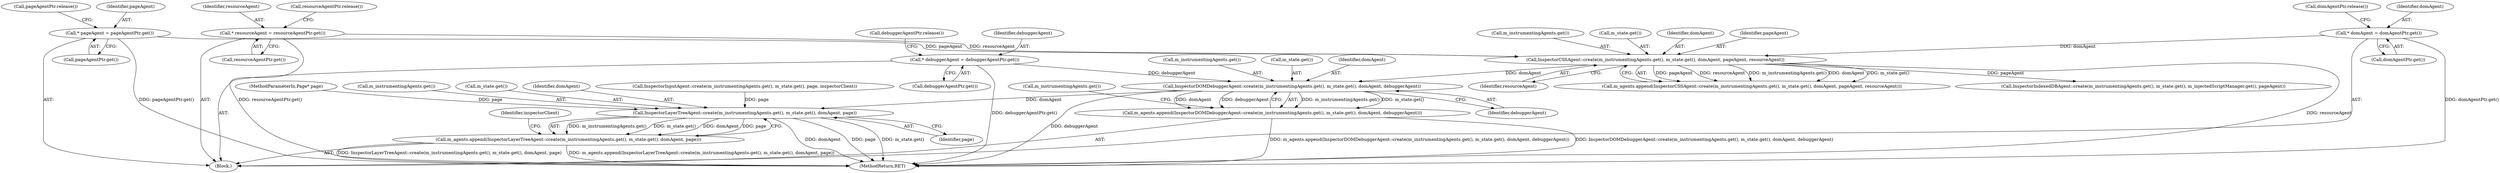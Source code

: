 digraph "0_Chrome_d4cd2b2c0953ad7e9fa988c234eb9361be80fe81@API" {
"1000203" [label="(Call,InspectorDOMDebuggerAgent::create(m_instrumentingAgents.get(), m_state.get(), domAgent, debuggerAgent))"];
"1000132" [label="(Call,InspectorCSSAgent::create(m_instrumentingAgents.get(), m_state.get(), domAgent, pageAgent, resourceAgent))"];
"1000119" [label="(Call,* domAgent = domAgentPtr.get())"];
"1000112" [label="(Call,* pageAgent = pageAgentPtr.get())"];
"1000126" [label="(Call,* resourceAgent = resourceAgentPtr.get())"];
"1000197" [label="(Call,* debuggerAgent = debuggerAgentPtr.get())"];
"1000202" [label="(Call,m_agents.append(InspectorDOMDebuggerAgent::create(m_instrumentingAgents.get(), m_state.get(), domAgent, debuggerAgent)))"];
"1000236" [label="(Call,InspectorLayerTreeAgent::create(m_instrumentingAgents.get(), m_state.get(), domAgent, page))"];
"1000235" [label="(Call,m_agents.append(InspectorLayerTreeAgent::create(m_instrumentingAgents.get(), m_state.get(), domAgent, page)))"];
"1000204" [label="(Call,m_instrumentingAgents.get())"];
"1000133" [label="(Call,m_instrumentingAgents.get())"];
"1000143" [label="(Call,InspectorIndexedDBAgent::create(m_instrumentingAgents.get(), m_state.get(), m_injectedScriptManager.get(), pageAgent))"];
"1000116" [label="(Call,pageAgentPtr.release())"];
"1000239" [label="(Identifier,domAgent)"];
"1000114" [label="(Call,pageAgentPtr.get())"];
"1000137" [label="(Identifier,resourceAgent)"];
"1000128" [label="(Call,resourceAgentPtr.get())"];
"1000134" [label="(Call,m_state.get())"];
"1000123" [label="(Call,domAgentPtr.release())"];
"1000210" [label="(Call,m_instrumentingAgents.get())"];
"1000203" [label="(Call,InspectorDOMDebuggerAgent::create(m_instrumentingAgents.get(), m_state.get(), domAgent, debuggerAgent))"];
"1000247" [label="(MethodReturn,RET)"];
"1000119" [label="(Call,* domAgent = domAgentPtr.get())"];
"1000230" [label="(Call,InspectorInputAgent::create(m_instrumentingAgents.get(), m_state.get(), page, inspectorClient))"];
"1000198" [label="(Identifier,debuggerAgent)"];
"1000120" [label="(Identifier,domAgent)"];
"1000240" [label="(Identifier,page)"];
"1000127" [label="(Identifier,resourceAgent)"];
"1000197" [label="(Call,* debuggerAgent = debuggerAgentPtr.get())"];
"1000126" [label="(Call,* resourceAgent = resourceAgentPtr.get())"];
"1000130" [label="(Call,resourceAgentPtr.release())"];
"1000205" [label="(Call,m_state.get())"];
"1000236" [label="(Call,InspectorLayerTreeAgent::create(m_instrumentingAgents.get(), m_state.get(), domAgent, page))"];
"1000201" [label="(Call,debuggerAgentPtr.release())"];
"1000135" [label="(Identifier,domAgent)"];
"1000103" [label="(Block,)"];
"1000121" [label="(Call,domAgentPtr.get())"];
"1000112" [label="(Call,* pageAgent = pageAgentPtr.get())"];
"1000235" [label="(Call,m_agents.append(InspectorLayerTreeAgent::create(m_instrumentingAgents.get(), m_state.get(), domAgent, page)))"];
"1000101" [label="(MethodParameterIn,Page* page)"];
"1000242" [label="(Identifier,inspectorClient)"];
"1000237" [label="(Call,m_instrumentingAgents.get())"];
"1000206" [label="(Identifier,domAgent)"];
"1000113" [label="(Identifier,pageAgent)"];
"1000238" [label="(Call,m_state.get())"];
"1000132" [label="(Call,InspectorCSSAgent::create(m_instrumentingAgents.get(), m_state.get(), domAgent, pageAgent, resourceAgent))"];
"1000202" [label="(Call,m_agents.append(InspectorDOMDebuggerAgent::create(m_instrumentingAgents.get(), m_state.get(), domAgent, debuggerAgent)))"];
"1000131" [label="(Call,m_agents.append(InspectorCSSAgent::create(m_instrumentingAgents.get(), m_state.get(), domAgent, pageAgent, resourceAgent)))"];
"1000199" [label="(Call,debuggerAgentPtr.get())"];
"1000207" [label="(Identifier,debuggerAgent)"];
"1000136" [label="(Identifier,pageAgent)"];
"1000203" -> "1000202"  [label="AST: "];
"1000203" -> "1000207"  [label="CFG: "];
"1000204" -> "1000203"  [label="AST: "];
"1000205" -> "1000203"  [label="AST: "];
"1000206" -> "1000203"  [label="AST: "];
"1000207" -> "1000203"  [label="AST: "];
"1000202" -> "1000203"  [label="CFG: "];
"1000203" -> "1000247"  [label="DDG: debuggerAgent"];
"1000203" -> "1000202"  [label="DDG: m_instrumentingAgents.get()"];
"1000203" -> "1000202"  [label="DDG: m_state.get()"];
"1000203" -> "1000202"  [label="DDG: domAgent"];
"1000203" -> "1000202"  [label="DDG: debuggerAgent"];
"1000132" -> "1000203"  [label="DDG: domAgent"];
"1000197" -> "1000203"  [label="DDG: debuggerAgent"];
"1000203" -> "1000236"  [label="DDG: domAgent"];
"1000132" -> "1000131"  [label="AST: "];
"1000132" -> "1000137"  [label="CFG: "];
"1000133" -> "1000132"  [label="AST: "];
"1000134" -> "1000132"  [label="AST: "];
"1000135" -> "1000132"  [label="AST: "];
"1000136" -> "1000132"  [label="AST: "];
"1000137" -> "1000132"  [label="AST: "];
"1000131" -> "1000132"  [label="CFG: "];
"1000132" -> "1000247"  [label="DDG: resourceAgent"];
"1000132" -> "1000131"  [label="DDG: pageAgent"];
"1000132" -> "1000131"  [label="DDG: resourceAgent"];
"1000132" -> "1000131"  [label="DDG: m_instrumentingAgents.get()"];
"1000132" -> "1000131"  [label="DDG: domAgent"];
"1000132" -> "1000131"  [label="DDG: m_state.get()"];
"1000119" -> "1000132"  [label="DDG: domAgent"];
"1000112" -> "1000132"  [label="DDG: pageAgent"];
"1000126" -> "1000132"  [label="DDG: resourceAgent"];
"1000132" -> "1000143"  [label="DDG: pageAgent"];
"1000119" -> "1000103"  [label="AST: "];
"1000119" -> "1000121"  [label="CFG: "];
"1000120" -> "1000119"  [label="AST: "];
"1000121" -> "1000119"  [label="AST: "];
"1000123" -> "1000119"  [label="CFG: "];
"1000119" -> "1000247"  [label="DDG: domAgentPtr.get()"];
"1000112" -> "1000103"  [label="AST: "];
"1000112" -> "1000114"  [label="CFG: "];
"1000113" -> "1000112"  [label="AST: "];
"1000114" -> "1000112"  [label="AST: "];
"1000116" -> "1000112"  [label="CFG: "];
"1000112" -> "1000247"  [label="DDG: pageAgentPtr.get()"];
"1000126" -> "1000103"  [label="AST: "];
"1000126" -> "1000128"  [label="CFG: "];
"1000127" -> "1000126"  [label="AST: "];
"1000128" -> "1000126"  [label="AST: "];
"1000130" -> "1000126"  [label="CFG: "];
"1000126" -> "1000247"  [label="DDG: resourceAgentPtr.get()"];
"1000197" -> "1000103"  [label="AST: "];
"1000197" -> "1000199"  [label="CFG: "];
"1000198" -> "1000197"  [label="AST: "];
"1000199" -> "1000197"  [label="AST: "];
"1000201" -> "1000197"  [label="CFG: "];
"1000197" -> "1000247"  [label="DDG: debuggerAgentPtr.get()"];
"1000202" -> "1000103"  [label="AST: "];
"1000210" -> "1000202"  [label="CFG: "];
"1000202" -> "1000247"  [label="DDG: InspectorDOMDebuggerAgent::create(m_instrumentingAgents.get(), m_state.get(), domAgent, debuggerAgent)"];
"1000202" -> "1000247"  [label="DDG: m_agents.append(InspectorDOMDebuggerAgent::create(m_instrumentingAgents.get(), m_state.get(), domAgent, debuggerAgent))"];
"1000236" -> "1000235"  [label="AST: "];
"1000236" -> "1000240"  [label="CFG: "];
"1000237" -> "1000236"  [label="AST: "];
"1000238" -> "1000236"  [label="AST: "];
"1000239" -> "1000236"  [label="AST: "];
"1000240" -> "1000236"  [label="AST: "];
"1000235" -> "1000236"  [label="CFG: "];
"1000236" -> "1000247"  [label="DDG: domAgent"];
"1000236" -> "1000247"  [label="DDG: page"];
"1000236" -> "1000247"  [label="DDG: m_state.get()"];
"1000236" -> "1000235"  [label="DDG: m_instrumentingAgents.get()"];
"1000236" -> "1000235"  [label="DDG: m_state.get()"];
"1000236" -> "1000235"  [label="DDG: domAgent"];
"1000236" -> "1000235"  [label="DDG: page"];
"1000230" -> "1000236"  [label="DDG: page"];
"1000101" -> "1000236"  [label="DDG: page"];
"1000235" -> "1000103"  [label="AST: "];
"1000242" -> "1000235"  [label="CFG: "];
"1000235" -> "1000247"  [label="DDG: InspectorLayerTreeAgent::create(m_instrumentingAgents.get(), m_state.get(), domAgent, page)"];
"1000235" -> "1000247"  [label="DDG: m_agents.append(InspectorLayerTreeAgent::create(m_instrumentingAgents.get(), m_state.get(), domAgent, page))"];
}
